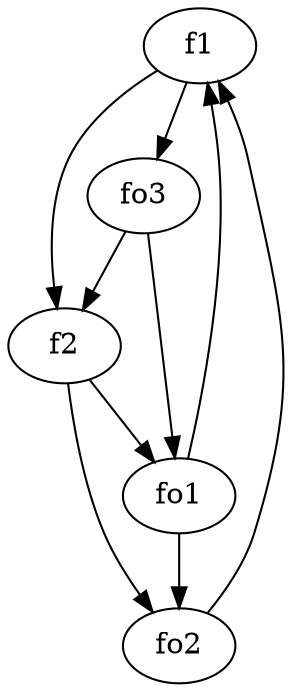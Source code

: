 strict digraph  {
f1;
f2;
fo1;
fo2;
fo3;
f1 -> f2  [weight=2];
f1 -> fo3  [weight=2];
f2 -> fo2  [weight=2];
f2 -> fo1  [weight=2];
fo1 -> fo2  [weight=2];
fo1 -> f1  [weight=2];
fo2 -> f1  [weight=2];
fo3 -> f2  [weight=2];
fo3 -> fo1  [weight=2];
}

